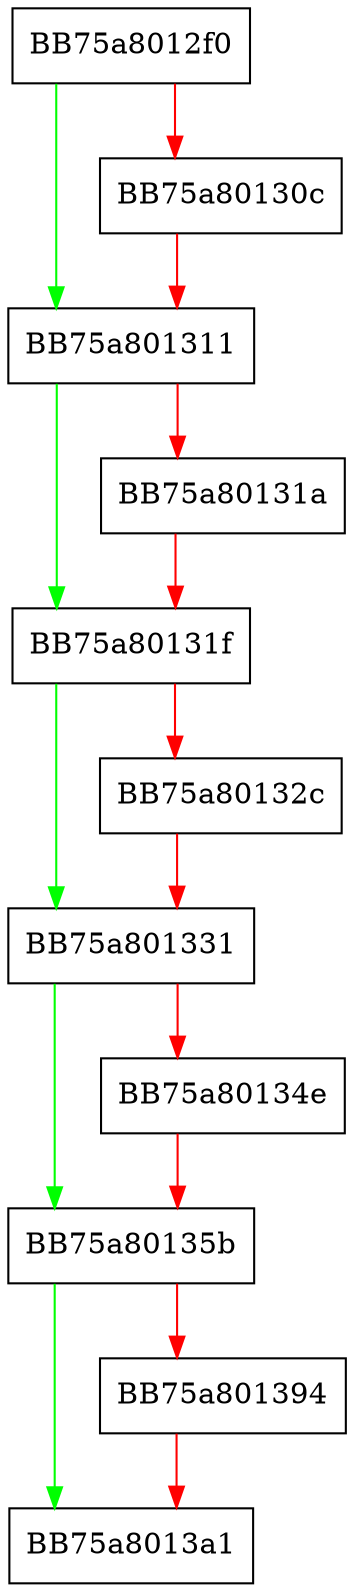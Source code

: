 digraph SetSize {
  node [shape="box"];
  graph [splines=ortho];
  BB75a8012f0 -> BB75a801311 [color="green"];
  BB75a8012f0 -> BB75a80130c [color="red"];
  BB75a80130c -> BB75a801311 [color="red"];
  BB75a801311 -> BB75a80131f [color="green"];
  BB75a801311 -> BB75a80131a [color="red"];
  BB75a80131a -> BB75a80131f [color="red"];
  BB75a80131f -> BB75a801331 [color="green"];
  BB75a80131f -> BB75a80132c [color="red"];
  BB75a80132c -> BB75a801331 [color="red"];
  BB75a801331 -> BB75a80135b [color="green"];
  BB75a801331 -> BB75a80134e [color="red"];
  BB75a80134e -> BB75a80135b [color="red"];
  BB75a80135b -> BB75a8013a1 [color="green"];
  BB75a80135b -> BB75a801394 [color="red"];
  BB75a801394 -> BB75a8013a1 [color="red"];
}
